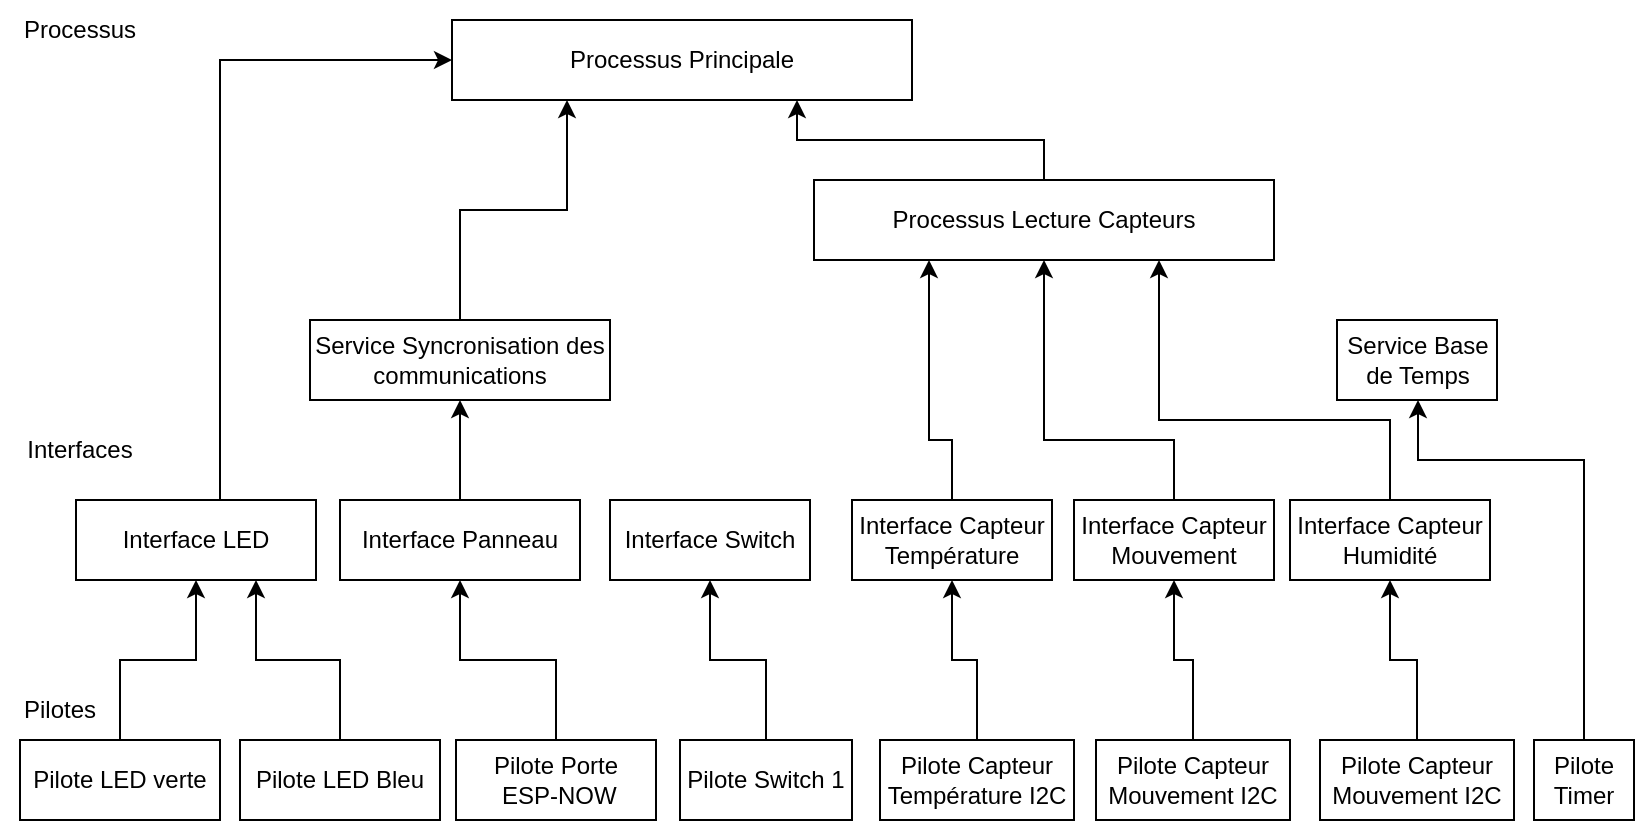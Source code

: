 <mxfile version="21.0.10" type="device"><diagram name="Page-1" id="m7Bp2A6nWGBkNWk2U6i1"><mxGraphModel dx="1249" dy="590" grid="1" gridSize="10" guides="1" tooltips="1" connect="1" arrows="1" fold="1" page="1" pageScale="1" pageWidth="827" pageHeight="1169" math="0" shadow="0"><root><mxCell id="0"/><mxCell id="1" parent="0"/><mxCell id="rMrMTFMyCD8p0BETihjF-59" style="edgeStyle=orthogonalEdgeStyle;rounded=0;orthogonalLoop=1;jettySize=auto;html=1;entryX=0.75;entryY=1;entryDx=0;entryDy=0;" edge="1" parent="1" source="rMrMTFMyCD8p0BETihjF-2" target="rMrMTFMyCD8p0BETihjF-14"><mxGeometry relative="1" as="geometry"/></mxCell><mxCell id="rMrMTFMyCD8p0BETihjF-2" value="Pilote LED Bleu" style="rounded=0;whiteSpace=wrap;html=1;" vertex="1" parent="1"><mxGeometry x="130" y="520" width="100" height="40" as="geometry"/></mxCell><mxCell id="rMrMTFMyCD8p0BETihjF-20" style="edgeStyle=orthogonalEdgeStyle;rounded=0;orthogonalLoop=1;jettySize=auto;html=1;entryX=0.5;entryY=1;entryDx=0;entryDy=0;" edge="1" parent="1" source="rMrMTFMyCD8p0BETihjF-3" target="rMrMTFMyCD8p0BETihjF-19"><mxGeometry relative="1" as="geometry"/></mxCell><mxCell id="rMrMTFMyCD8p0BETihjF-3" value="Pilote Porte&lt;br&gt;&amp;nbsp;ESP-NOW" style="rounded=0;whiteSpace=wrap;html=1;" vertex="1" parent="1"><mxGeometry x="238" y="520" width="100" height="40" as="geometry"/></mxCell><mxCell id="rMrMTFMyCD8p0BETihjF-25" style="edgeStyle=orthogonalEdgeStyle;rounded=0;orthogonalLoop=1;jettySize=auto;html=1;entryX=0.5;entryY=1;entryDx=0;entryDy=0;" edge="1" parent="1" source="rMrMTFMyCD8p0BETihjF-7" target="rMrMTFMyCD8p0BETihjF-24"><mxGeometry relative="1" as="geometry"/></mxCell><mxCell id="rMrMTFMyCD8p0BETihjF-7" value="Pilote Switch 1" style="rounded=0;whiteSpace=wrap;html=1;" vertex="1" parent="1"><mxGeometry x="350" y="520" width="86" height="40" as="geometry"/></mxCell><mxCell id="rMrMTFMyCD8p0BETihjF-12" value="Pilotes" style="text;html=1;strokeColor=none;fillColor=none;align=center;verticalAlign=middle;whiteSpace=wrap;rounded=0;" vertex="1" parent="1"><mxGeometry x="10" y="490" width="60" height="30" as="geometry"/></mxCell><mxCell id="rMrMTFMyCD8p0BETihjF-13" value="Interfaces" style="text;html=1;strokeColor=none;fillColor=none;align=center;verticalAlign=middle;whiteSpace=wrap;rounded=0;" vertex="1" parent="1"><mxGeometry x="20" y="360" width="60" height="30" as="geometry"/></mxCell><mxCell id="rMrMTFMyCD8p0BETihjF-77" style="edgeStyle=orthogonalEdgeStyle;rounded=0;orthogonalLoop=1;jettySize=auto;html=1;entryX=0;entryY=0.5;entryDx=0;entryDy=0;" edge="1" parent="1" source="rMrMTFMyCD8p0BETihjF-14" target="rMrMTFMyCD8p0BETihjF-34"><mxGeometry relative="1" as="geometry"><Array as="points"><mxPoint x="120" y="180"/></Array></mxGeometry></mxCell><mxCell id="rMrMTFMyCD8p0BETihjF-14" value="Interface LED" style="rounded=0;whiteSpace=wrap;html=1;" vertex="1" parent="1"><mxGeometry x="48" y="400" width="120" height="40" as="geometry"/></mxCell><mxCell id="rMrMTFMyCD8p0BETihjF-65" style="edgeStyle=orthogonalEdgeStyle;rounded=0;orthogonalLoop=1;jettySize=auto;html=1;entryX=0.5;entryY=1;entryDx=0;entryDy=0;" edge="1" parent="1" source="rMrMTFMyCD8p0BETihjF-19" target="rMrMTFMyCD8p0BETihjF-35"><mxGeometry relative="1" as="geometry"/></mxCell><mxCell id="rMrMTFMyCD8p0BETihjF-19" value="Interface Panneau" style="rounded=0;whiteSpace=wrap;html=1;" vertex="1" parent="1"><mxGeometry x="180" y="400" width="120" height="40" as="geometry"/></mxCell><mxCell id="rMrMTFMyCD8p0BETihjF-24" value="Interface Switch" style="rounded=0;whiteSpace=wrap;html=1;" vertex="1" parent="1"><mxGeometry x="315" y="400" width="100" height="40" as="geometry"/></mxCell><mxCell id="rMrMTFMyCD8p0BETihjF-32" value="Processus" style="text;html=1;strokeColor=none;fillColor=none;align=center;verticalAlign=middle;whiteSpace=wrap;rounded=0;" vertex="1" parent="1"><mxGeometry x="20" y="150" width="60" height="30" as="geometry"/></mxCell><mxCell id="rMrMTFMyCD8p0BETihjF-34" value="Processus Principale" style="rounded=0;whiteSpace=wrap;html=1;" vertex="1" parent="1"><mxGeometry x="236" y="160" width="230" height="40" as="geometry"/></mxCell><mxCell id="rMrMTFMyCD8p0BETihjF-82" style="edgeStyle=orthogonalEdgeStyle;rounded=0;orthogonalLoop=1;jettySize=auto;html=1;entryX=0.25;entryY=1;entryDx=0;entryDy=0;" edge="1" parent="1" source="rMrMTFMyCD8p0BETihjF-35" target="rMrMTFMyCD8p0BETihjF-34"><mxGeometry relative="1" as="geometry"/></mxCell><mxCell id="rMrMTFMyCD8p0BETihjF-35" value="Service Syncronisation des communications" style="rounded=0;whiteSpace=wrap;html=1;" vertex="1" parent="1"><mxGeometry x="165" y="310" width="150" height="40" as="geometry"/></mxCell><mxCell id="rMrMTFMyCD8p0BETihjF-49" style="edgeStyle=orthogonalEdgeStyle;rounded=0;orthogonalLoop=1;jettySize=auto;html=1;entryX=0.5;entryY=1;entryDx=0;entryDy=0;" edge="1" parent="1" source="rMrMTFMyCD8p0BETihjF-1" target="rMrMTFMyCD8p0BETihjF-14"><mxGeometry relative="1" as="geometry"/></mxCell><mxCell id="rMrMTFMyCD8p0BETihjF-1" value="Pilote LED verte" style="rounded=0;whiteSpace=wrap;html=1;" vertex="1" parent="1"><mxGeometry x="20" y="520" width="100" height="40" as="geometry"/></mxCell><mxCell id="rMrMTFMyCD8p0BETihjF-54" value="Service Base de Temps" style="rounded=0;whiteSpace=wrap;html=1;" vertex="1" parent="1"><mxGeometry x="678.5" y="310" width="80" height="40" as="geometry"/></mxCell><mxCell id="rMrMTFMyCD8p0BETihjF-72" style="edgeStyle=orthogonalEdgeStyle;rounded=0;orthogonalLoop=1;jettySize=auto;html=1;entryX=0.5;entryY=1;entryDx=0;entryDy=0;" edge="1" parent="1" source="rMrMTFMyCD8p0BETihjF-55" target="rMrMTFMyCD8p0BETihjF-54"><mxGeometry relative="1" as="geometry"><Array as="points"><mxPoint x="802" y="380"/><mxPoint x="719" y="380"/><mxPoint x="719" y="350"/></Array></mxGeometry></mxCell><mxCell id="rMrMTFMyCD8p0BETihjF-55" value="Pilote Timer" style="rounded=0;whiteSpace=wrap;html=1;" vertex="1" parent="1"><mxGeometry x="777" y="520" width="50" height="40" as="geometry"/></mxCell><mxCell id="rMrMTFMyCD8p0BETihjF-73" value="" style="edgeStyle=orthogonalEdgeStyle;rounded=0;orthogonalLoop=1;jettySize=auto;html=1;" edge="1" parent="1" source="rMrMTFMyCD8p0BETihjF-66" target="rMrMTFMyCD8p0BETihjF-70"><mxGeometry relative="1" as="geometry"/></mxCell><mxCell id="rMrMTFMyCD8p0BETihjF-66" value="Pilote Capteur Mouvement I2C" style="rounded=0;whiteSpace=wrap;html=1;" vertex="1" parent="1"><mxGeometry x="558" y="520" width="97" height="40" as="geometry"/></mxCell><mxCell id="rMrMTFMyCD8p0BETihjF-69" value="" style="edgeStyle=orthogonalEdgeStyle;rounded=0;orthogonalLoop=1;jettySize=auto;html=1;" edge="1" parent="1" source="rMrMTFMyCD8p0BETihjF-67" target="rMrMTFMyCD8p0BETihjF-68"><mxGeometry relative="1" as="geometry"/></mxCell><mxCell id="rMrMTFMyCD8p0BETihjF-67" value="Pilote Capteur Température I2C" style="rounded=0;whiteSpace=wrap;html=1;" vertex="1" parent="1"><mxGeometry x="450" y="520" width="97" height="40" as="geometry"/></mxCell><mxCell id="rMrMTFMyCD8p0BETihjF-86" style="edgeStyle=orthogonalEdgeStyle;rounded=0;orthogonalLoop=1;jettySize=auto;html=1;entryX=0.25;entryY=1;entryDx=0;entryDy=0;" edge="1" parent="1" source="rMrMTFMyCD8p0BETihjF-68" target="rMrMTFMyCD8p0BETihjF-81"><mxGeometry relative="1" as="geometry"><Array as="points"><mxPoint x="486" y="370"/><mxPoint x="475" y="370"/></Array></mxGeometry></mxCell><mxCell id="rMrMTFMyCD8p0BETihjF-68" value="Interface Capteur Température" style="rounded=0;whiteSpace=wrap;html=1;" vertex="1" parent="1"><mxGeometry x="436" y="400" width="100" height="40" as="geometry"/></mxCell><mxCell id="rMrMTFMyCD8p0BETihjF-85" style="edgeStyle=orthogonalEdgeStyle;rounded=0;orthogonalLoop=1;jettySize=auto;html=1;entryX=0.5;entryY=1;entryDx=0;entryDy=0;" edge="1" parent="1" source="rMrMTFMyCD8p0BETihjF-70" target="rMrMTFMyCD8p0BETihjF-81"><mxGeometry relative="1" as="geometry"><Array as="points"><mxPoint x="597" y="370"/><mxPoint x="532" y="370"/></Array></mxGeometry></mxCell><mxCell id="rMrMTFMyCD8p0BETihjF-70" value="Interface Capteur Mouvement" style="rounded=0;whiteSpace=wrap;html=1;" vertex="1" parent="1"><mxGeometry x="547" y="400" width="100" height="40" as="geometry"/></mxCell><mxCell id="rMrMTFMyCD8p0BETihjF-71" style="edgeStyle=orthogonalEdgeStyle;rounded=0;orthogonalLoop=1;jettySize=auto;html=1;exitX=0.5;exitY=1;exitDx=0;exitDy=0;" edge="1" parent="1" source="rMrMTFMyCD8p0BETihjF-55" target="rMrMTFMyCD8p0BETihjF-55"><mxGeometry relative="1" as="geometry"/></mxCell><mxCell id="rMrMTFMyCD8p0BETihjF-84" style="edgeStyle=orthogonalEdgeStyle;rounded=0;orthogonalLoop=1;jettySize=auto;html=1;entryX=0.75;entryY=1;entryDx=0;entryDy=0;" edge="1" parent="1" source="rMrMTFMyCD8p0BETihjF-74" target="rMrMTFMyCD8p0BETihjF-81"><mxGeometry relative="1" as="geometry"><Array as="points"><mxPoint x="705" y="360"/><mxPoint x="590" y="360"/></Array></mxGeometry></mxCell><mxCell id="rMrMTFMyCD8p0BETihjF-74" value="Interface Capteur Humidité" style="rounded=0;whiteSpace=wrap;html=1;" vertex="1" parent="1"><mxGeometry x="655" y="400" width="100" height="40" as="geometry"/></mxCell><mxCell id="rMrMTFMyCD8p0BETihjF-76" value="" style="edgeStyle=orthogonalEdgeStyle;rounded=0;orthogonalLoop=1;jettySize=auto;html=1;" edge="1" parent="1" source="rMrMTFMyCD8p0BETihjF-75" target="rMrMTFMyCD8p0BETihjF-74"><mxGeometry relative="1" as="geometry"/></mxCell><mxCell id="rMrMTFMyCD8p0BETihjF-75" value="Pilote Capteur Mouvement I2C" style="rounded=0;whiteSpace=wrap;html=1;" vertex="1" parent="1"><mxGeometry x="670" y="520" width="97" height="40" as="geometry"/></mxCell><mxCell id="rMrMTFMyCD8p0BETihjF-83" style="edgeStyle=orthogonalEdgeStyle;rounded=0;orthogonalLoop=1;jettySize=auto;html=1;entryX=0.75;entryY=1;entryDx=0;entryDy=0;" edge="1" parent="1" source="rMrMTFMyCD8p0BETihjF-81" target="rMrMTFMyCD8p0BETihjF-34"><mxGeometry relative="1" as="geometry"/></mxCell><mxCell id="rMrMTFMyCD8p0BETihjF-81" value="Processus Lecture Capteurs" style="rounded=0;whiteSpace=wrap;html=1;" vertex="1" parent="1"><mxGeometry x="417" y="240" width="230" height="40" as="geometry"/></mxCell></root></mxGraphModel></diagram></mxfile>